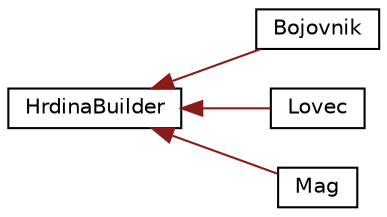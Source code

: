 digraph "Graphical Class Hierarchy"
{
  edge [fontname="Helvetica",fontsize="10",labelfontname="Helvetica",labelfontsize="10"];
  node [fontname="Helvetica",fontsize="10",shape=record];
  rankdir="LR";
  Node1 [label="HrdinaBuilder",height=0.2,width=0.4,color="black", fillcolor="white", style="filled",URL="$class_hrdina_builder.html",tooltip="Abstraktni Trdia s Jednou jedinou ciste virtualni metodou. "];
  Node1 -> Node2 [dir="back",color="firebrick4",fontsize="10",style="solid",fontname="Helvetica"];
  Node2 [label="Bojovnik",height=0.2,width=0.4,color="black", fillcolor="white", style="filled",URL="$class_bojovnik.html",tooltip="Trdia, ktera dedi z abstraktni tridy HrdinaBuilder, jedna se o jeji potomek, ktery prebira ciste virt..."];
  Node1 -> Node3 [dir="back",color="firebrick4",fontsize="10",style="solid",fontname="Helvetica"];
  Node3 [label="Lovec",height=0.2,width=0.4,color="black", fillcolor="white", style="filled",URL="$class_lovec.html",tooltip="Trdia, ktera dedi z abstraktni tridy HrdinaBuilder, jedna se o jeji potomek, ktery prebira ciste virt..."];
  Node1 -> Node4 [dir="back",color="firebrick4",fontsize="10",style="solid",fontname="Helvetica"];
  Node4 [label="Mag",height=0.2,width=0.4,color="black", fillcolor="white", style="filled",URL="$class_mag.html",tooltip="Trdia, ktera dedi z abstraktni tridy HrdinaBuilder, jedna se o jeji potomek, ktery prebira ciste virt..."];
}
